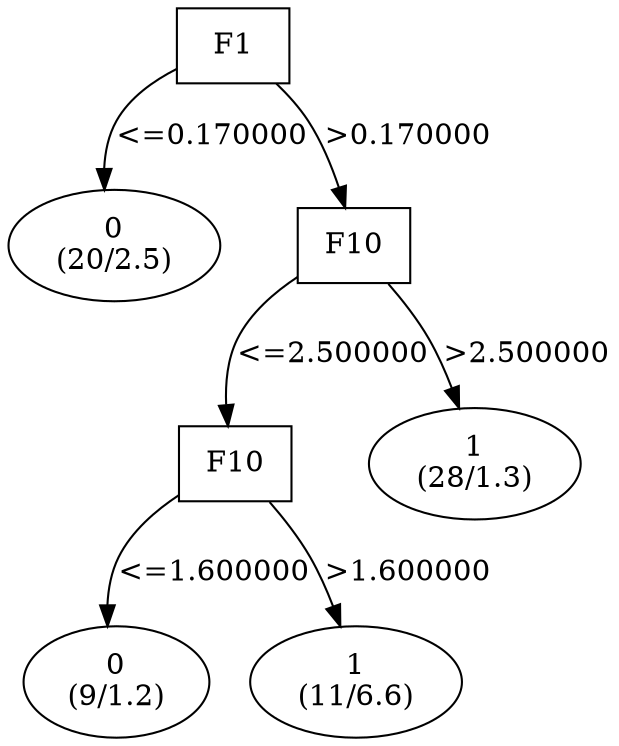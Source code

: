 digraph YaDT {
n0 [ shape=box, label="F1\n"]
n0 -> n1 [label="<=0.170000"]
n1 [ shape=ellipse, label="0\n(20/2.5)"]
n0 -> n2 [label=">0.170000"]
n2 [ shape=box, label="F10\n"]
n2 -> n3 [label="<=2.500000"]
n3 [ shape=box, label="F10\n"]
n3 -> n4 [label="<=1.600000"]
n4 [ shape=ellipse, label="0\n(9/1.2)"]
n3 -> n5 [label=">1.600000"]
n5 [ shape=ellipse, label="1\n(11/6.6)"]
n2 -> n7 [label=">2.500000"]
n7 [ shape=ellipse, label="1\n(28/1.3)"]
}
